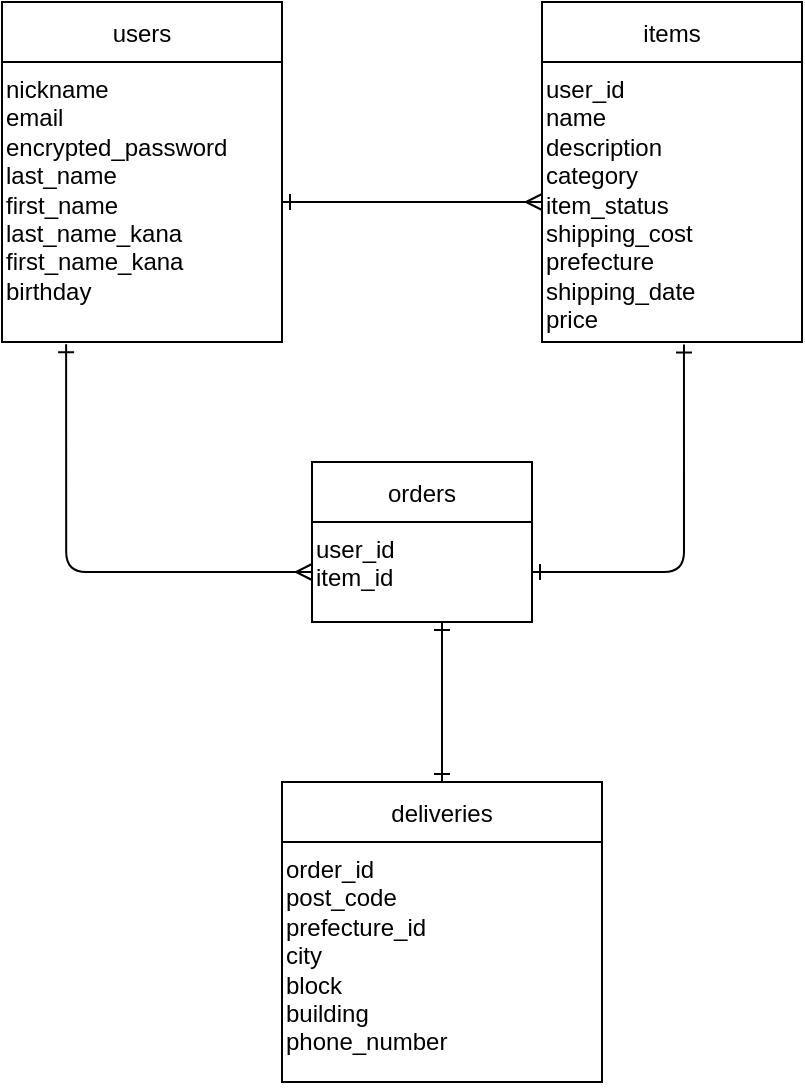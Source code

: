 <mxfile>
    <diagram id="7LwYVadwsinU0vQxL7fe" name="ページ1">
        <mxGraphModel dx="474" dy="574" grid="1" gridSize="10" guides="1" tooltips="1" connect="1" arrows="1" fold="1" page="1" pageScale="1" pageWidth="827" pageHeight="1169" math="0" shadow="0">
            <root>
                <mxCell id="0"/>
                <mxCell id="1" parent="0"/>
                <mxCell id="98" style="edgeStyle=entityRelationEdgeStyle;html=1;exitX=1;exitY=0.5;exitDx=0;exitDy=0;horizontal=1;verticalAlign=middle;endArrow=ERmany;endFill=0;entryX=0;entryY=0.5;entryDx=0;entryDy=0;startArrow=ERone;startFill=0;" edge="1" parent="1" source="75" target="78">
                    <mxGeometry relative="1" as="geometry">
                        <mxPoint x="350" y="395" as="targetPoint"/>
                    </mxGeometry>
                </mxCell>
                <mxCell id="74" value="users" style="shape=table;startSize=30;container=1;collapsible=0;childLayout=tableLayout;align=center;" vertex="1" parent="1">
                    <mxGeometry x="60" y="230" width="140" height="170" as="geometry"/>
                </mxCell>
                <mxCell id="75" value="" style="shape=partialRectangle;collapsible=0;dropTarget=0;pointerEvents=0;fillColor=none;top=0;left=0;bottom=0;right=0;points=[[0,0.5],[1,0.5]];portConstraint=eastwest;" vertex="1" parent="74">
                    <mxGeometry y="30" width="140" height="140" as="geometry"/>
                </mxCell>
                <mxCell id="76" value="nickname&lt;br&gt;email&lt;br&gt;encrypted_password&lt;br&gt;last_name&lt;br&gt;first_name&lt;br&gt;last_name_kana&lt;br&gt;first_name_kana&lt;br&gt;birthday" style="shape=partialRectangle;html=1;whiteSpace=wrap;connectable=0;overflow=hidden;fillColor=none;top=0;left=0;bottom=0;right=0;pointerEvents=1;align=left;verticalAlign=top;" vertex="1" parent="75">
                    <mxGeometry width="140" height="140" as="geometry">
                        <mxRectangle width="140" height="140" as="alternateBounds"/>
                    </mxGeometry>
                </mxCell>
                <mxCell id="77" value="items" style="shape=table;startSize=30;container=1;collapsible=0;childLayout=tableLayout;verticalAlign=middle;" vertex="1" parent="1">
                    <mxGeometry x="330" y="230" width="130" height="170" as="geometry"/>
                </mxCell>
                <mxCell id="78" value="" style="shape=partialRectangle;collapsible=0;dropTarget=0;pointerEvents=0;fillColor=none;top=0;left=0;bottom=0;right=0;points=[[0,0.5],[1,0.5]];portConstraint=eastwest;" vertex="1" parent="77">
                    <mxGeometry y="30" width="130" height="140" as="geometry"/>
                </mxCell>
                <mxCell id="79" value="user_id&lt;br&gt;name&lt;br&gt;description&lt;br&gt;category&lt;br&gt;item_status&lt;br&gt;shipping_cost&lt;br&gt;prefecture&lt;br&gt;shipping_date&lt;br&gt;price" style="shape=partialRectangle;html=1;whiteSpace=wrap;connectable=0;overflow=hidden;fillColor=none;top=0;left=0;bottom=0;right=0;pointerEvents=1;align=left;verticalAlign=top;" vertex="1" parent="78">
                    <mxGeometry width="130" height="140" as="geometry">
                        <mxRectangle width="130" height="140" as="alternateBounds"/>
                    </mxGeometry>
                </mxCell>
                <mxCell id="80" value="orders" style="shape=table;startSize=30;container=1;collapsible=0;childLayout=tableLayout;" vertex="1" parent="1">
                    <mxGeometry x="215" y="460" width="110" height="80" as="geometry"/>
                </mxCell>
                <mxCell id="81" value="" style="shape=partialRectangle;collapsible=0;dropTarget=0;pointerEvents=0;fillColor=none;top=0;left=0;bottom=0;right=0;points=[[0,0.5],[1,0.5]];portConstraint=eastwest;" vertex="1" parent="80">
                    <mxGeometry y="30" width="110" height="50" as="geometry"/>
                </mxCell>
                <mxCell id="82" value="user_id&lt;br&gt;item_id" style="shape=partialRectangle;html=1;whiteSpace=wrap;connectable=0;overflow=hidden;fillColor=none;top=0;left=0;bottom=0;right=0;pointerEvents=1;align=left;verticalAlign=top;" vertex="1" parent="81">
                    <mxGeometry width="110" height="50" as="geometry">
                        <mxRectangle width="110" height="50" as="alternateBounds"/>
                    </mxGeometry>
                </mxCell>
                <mxCell id="115" style="edgeStyle=none;html=1;exitX=0.5;exitY=0;exitDx=0;exitDy=0;startArrow=ERone;startFill=0;endArrow=ERone;endFill=0;" edge="1" parent="1" source="83">
                    <mxGeometry relative="1" as="geometry">
                        <mxPoint x="280" y="540" as="targetPoint"/>
                    </mxGeometry>
                </mxCell>
                <mxCell id="83" value="deliveries" style="shape=table;startSize=30;container=1;collapsible=0;childLayout=tableLayout;" vertex="1" parent="1">
                    <mxGeometry x="200" y="620" width="160" height="150" as="geometry"/>
                </mxCell>
                <mxCell id="84" value="" style="shape=partialRectangle;collapsible=0;dropTarget=0;pointerEvents=0;fillColor=none;top=0;left=0;bottom=0;right=0;points=[[0,0.5],[1,0.5]];portConstraint=eastwest;" vertex="1" parent="83">
                    <mxGeometry y="30" width="160" height="120" as="geometry"/>
                </mxCell>
                <mxCell id="85" value="order_id&lt;br&gt;post_code&lt;br&gt;prefecture_id&lt;br&gt;city&lt;br&gt;block&lt;br&gt;building&lt;br&gt;phone_number" style="shape=partialRectangle;html=1;whiteSpace=wrap;connectable=0;overflow=hidden;fillColor=none;top=0;left=0;bottom=0;right=0;pointerEvents=1;verticalAlign=top;align=left;" vertex="1" parent="84">
                    <mxGeometry width="160" height="120" as="geometry">
                        <mxRectangle width="160" height="120" as="alternateBounds"/>
                    </mxGeometry>
                </mxCell>
                <mxCell id="110" style="edgeStyle=orthogonalEdgeStyle;html=1;exitX=0;exitY=0.5;exitDx=0;exitDy=0;entryX=0.229;entryY=1.008;entryDx=0;entryDy=0;entryPerimeter=0;startArrow=ERmany;startFill=0;endArrow=ERone;endFill=0;" edge="1" parent="1" source="81" target="75">
                    <mxGeometry relative="1" as="geometry">
                        <Array as="points">
                            <mxPoint x="92" y="515"/>
                        </Array>
                    </mxGeometry>
                </mxCell>
                <mxCell id="111" style="edgeStyle=orthogonalEdgeStyle;html=1;exitX=1;exitY=0.5;exitDx=0;exitDy=0;startArrow=ERone;startFill=0;endArrow=ERone;endFill=0;entryX=0.546;entryY=1.009;entryDx=0;entryDy=0;entryPerimeter=0;" edge="1" parent="1" source="81" target="78">
                    <mxGeometry relative="1" as="geometry">
                        <mxPoint x="400" y="400" as="targetPoint"/>
                        <Array as="points">
                            <mxPoint x="401" y="515"/>
                        </Array>
                    </mxGeometry>
                </mxCell>
            </root>
        </mxGraphModel>
    </diagram>
</mxfile>